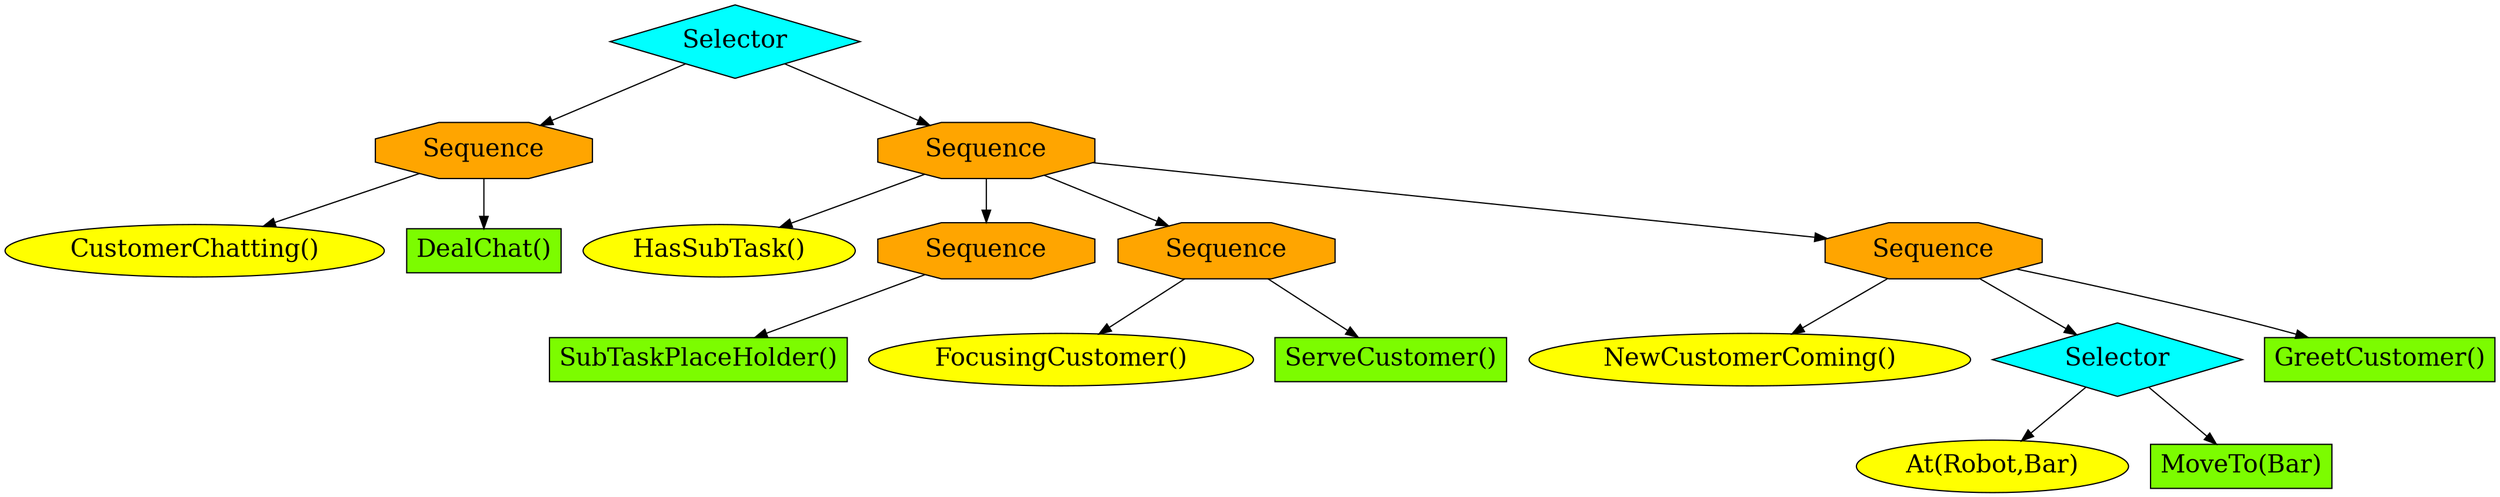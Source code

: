 digraph pastafarianism {
ordering=out;
graph [fontname="times-roman"];
node [fontname="times-roman"];
edge [fontname="times-roman"];
"a3ac082f-ad46-4cc9-86b4-3e76c3c564d3" [fillcolor=cyan, fontcolor=black, fontsize=20, height=0.01, label=Selector, shape=diamond, style=filled, width=0.01];
"717a1290-56bc-41e1-9b4b-e6df93d40e64" [fillcolor=orange, fontcolor=black, fontsize=20, height=0.01, label=Sequence, shape=octagon, style=filled, width=0.01];
"a3ac082f-ad46-4cc9-86b4-3e76c3c564d3" -> "717a1290-56bc-41e1-9b4b-e6df93d40e64";
"b3236b13-d5f2-4643-ae7c-6f27bd4ab6f2" [fillcolor=yellow, fontcolor=black, fontsize=20, label="CustomerChatting()", shape=ellipse, style=filled];
"717a1290-56bc-41e1-9b4b-e6df93d40e64" -> "b3236b13-d5f2-4643-ae7c-6f27bd4ab6f2";
"28015225-b7a4-4f38-b26f-4dbe5eea4154" [fillcolor=lawngreen, fontcolor=black, fontsize=20, label="DealChat()", shape=box, style=filled];
"717a1290-56bc-41e1-9b4b-e6df93d40e64" -> "28015225-b7a4-4f38-b26f-4dbe5eea4154";
"ff83c742-a2ba-4aa5-8b3a-39ecd7c03b0e" [fillcolor=orange, fontcolor=black, fontsize=20, height=0.01, label=Sequence, shape=octagon, style=filled, width=0.01];
"a3ac082f-ad46-4cc9-86b4-3e76c3c564d3" -> "ff83c742-a2ba-4aa5-8b3a-39ecd7c03b0e";
"2f77f976-499c-4601-9d8c-86dd80d66dfa" [fillcolor=yellow, fontcolor=black, fontsize=20, label="HasSubTask()", shape=ellipse, style=filled];
"ff83c742-a2ba-4aa5-8b3a-39ecd7c03b0e" -> "2f77f976-499c-4601-9d8c-86dd80d66dfa";
"2428792c-3896-443d-8744-f5e286644fad" [fillcolor=orange, fontcolor=black, fontsize=20, height=0.01, label=Sequence, shape=octagon, style=filled, width=0.01];
"ff83c742-a2ba-4aa5-8b3a-39ecd7c03b0e" -> "2428792c-3896-443d-8744-f5e286644fad";
"4bb7a9c3-521b-408f-b403-1fd25d54b192" [fillcolor=lawngreen, fontcolor=black, fontsize=20, label="SubTaskPlaceHolder()", shape=box, style=filled];
"2428792c-3896-443d-8744-f5e286644fad" -> "4bb7a9c3-521b-408f-b403-1fd25d54b192";
"64b2362a-d99e-4e99-8772-ad1419e53a2e" [fillcolor=orange, fontcolor=black, fontsize=20, height=0.01, label=Sequence, shape=octagon, style=filled, width=0.01];
"ff83c742-a2ba-4aa5-8b3a-39ecd7c03b0e" -> "64b2362a-d99e-4e99-8772-ad1419e53a2e";
"fd7124ba-c9d1-4fde-8063-e8337d335121" [fillcolor=yellow, fontcolor=black, fontsize=20, label="FocusingCustomer()", shape=ellipse, style=filled];
"64b2362a-d99e-4e99-8772-ad1419e53a2e" -> "fd7124ba-c9d1-4fde-8063-e8337d335121";
"169ebec9-3645-4fbb-a533-5186a8e5967b" [fillcolor=lawngreen, fontcolor=black, fontsize=20, label="ServeCustomer()", shape=box, style=filled];
"64b2362a-d99e-4e99-8772-ad1419e53a2e" -> "169ebec9-3645-4fbb-a533-5186a8e5967b";
"bea12066-ecbd-49b0-8934-efcb2c38b5f5" [fillcolor=orange, fontcolor=black, fontsize=20, height=0.01, label=Sequence, shape=octagon, style=filled, width=0.01];
"ff83c742-a2ba-4aa5-8b3a-39ecd7c03b0e" -> "bea12066-ecbd-49b0-8934-efcb2c38b5f5";
"a847a0cc-c5af-4757-aa8c-8baef72788dc" [fillcolor=yellow, fontcolor=black, fontsize=20, label="NewCustomerComing()", shape=ellipse, style=filled];
"bea12066-ecbd-49b0-8934-efcb2c38b5f5" -> "a847a0cc-c5af-4757-aa8c-8baef72788dc";
"99354f05-1716-46b2-9151-d88eac0a5b27" [fillcolor=cyan, fontcolor=black, fontsize=20, height=0.01, label=Selector, shape=diamond, style=filled, width=0.01];
"bea12066-ecbd-49b0-8934-efcb2c38b5f5" -> "99354f05-1716-46b2-9151-d88eac0a5b27";
"19de10a3-7554-43a3-b892-34cb2e32ab9a" [fillcolor=yellow, fontcolor=black, fontsize=20, label="At(Robot,Bar)", shape=ellipse, style=filled];
"99354f05-1716-46b2-9151-d88eac0a5b27" -> "19de10a3-7554-43a3-b892-34cb2e32ab9a";
"4286d652-c4ef-4522-a7f1-b5c865dcc4c9" [fillcolor=lawngreen, fontcolor=black, fontsize=20, label="MoveTo(Bar)", shape=box, style=filled];
"99354f05-1716-46b2-9151-d88eac0a5b27" -> "4286d652-c4ef-4522-a7f1-b5c865dcc4c9";
"a3766a34-5152-4f82-8fba-8bf1f6b3830b" [fillcolor=lawngreen, fontcolor=black, fontsize=20, label="GreetCustomer()", shape=box, style=filled];
"bea12066-ecbd-49b0-8934-efcb2c38b5f5" -> "a3766a34-5152-4f82-8fba-8bf1f6b3830b";
}
